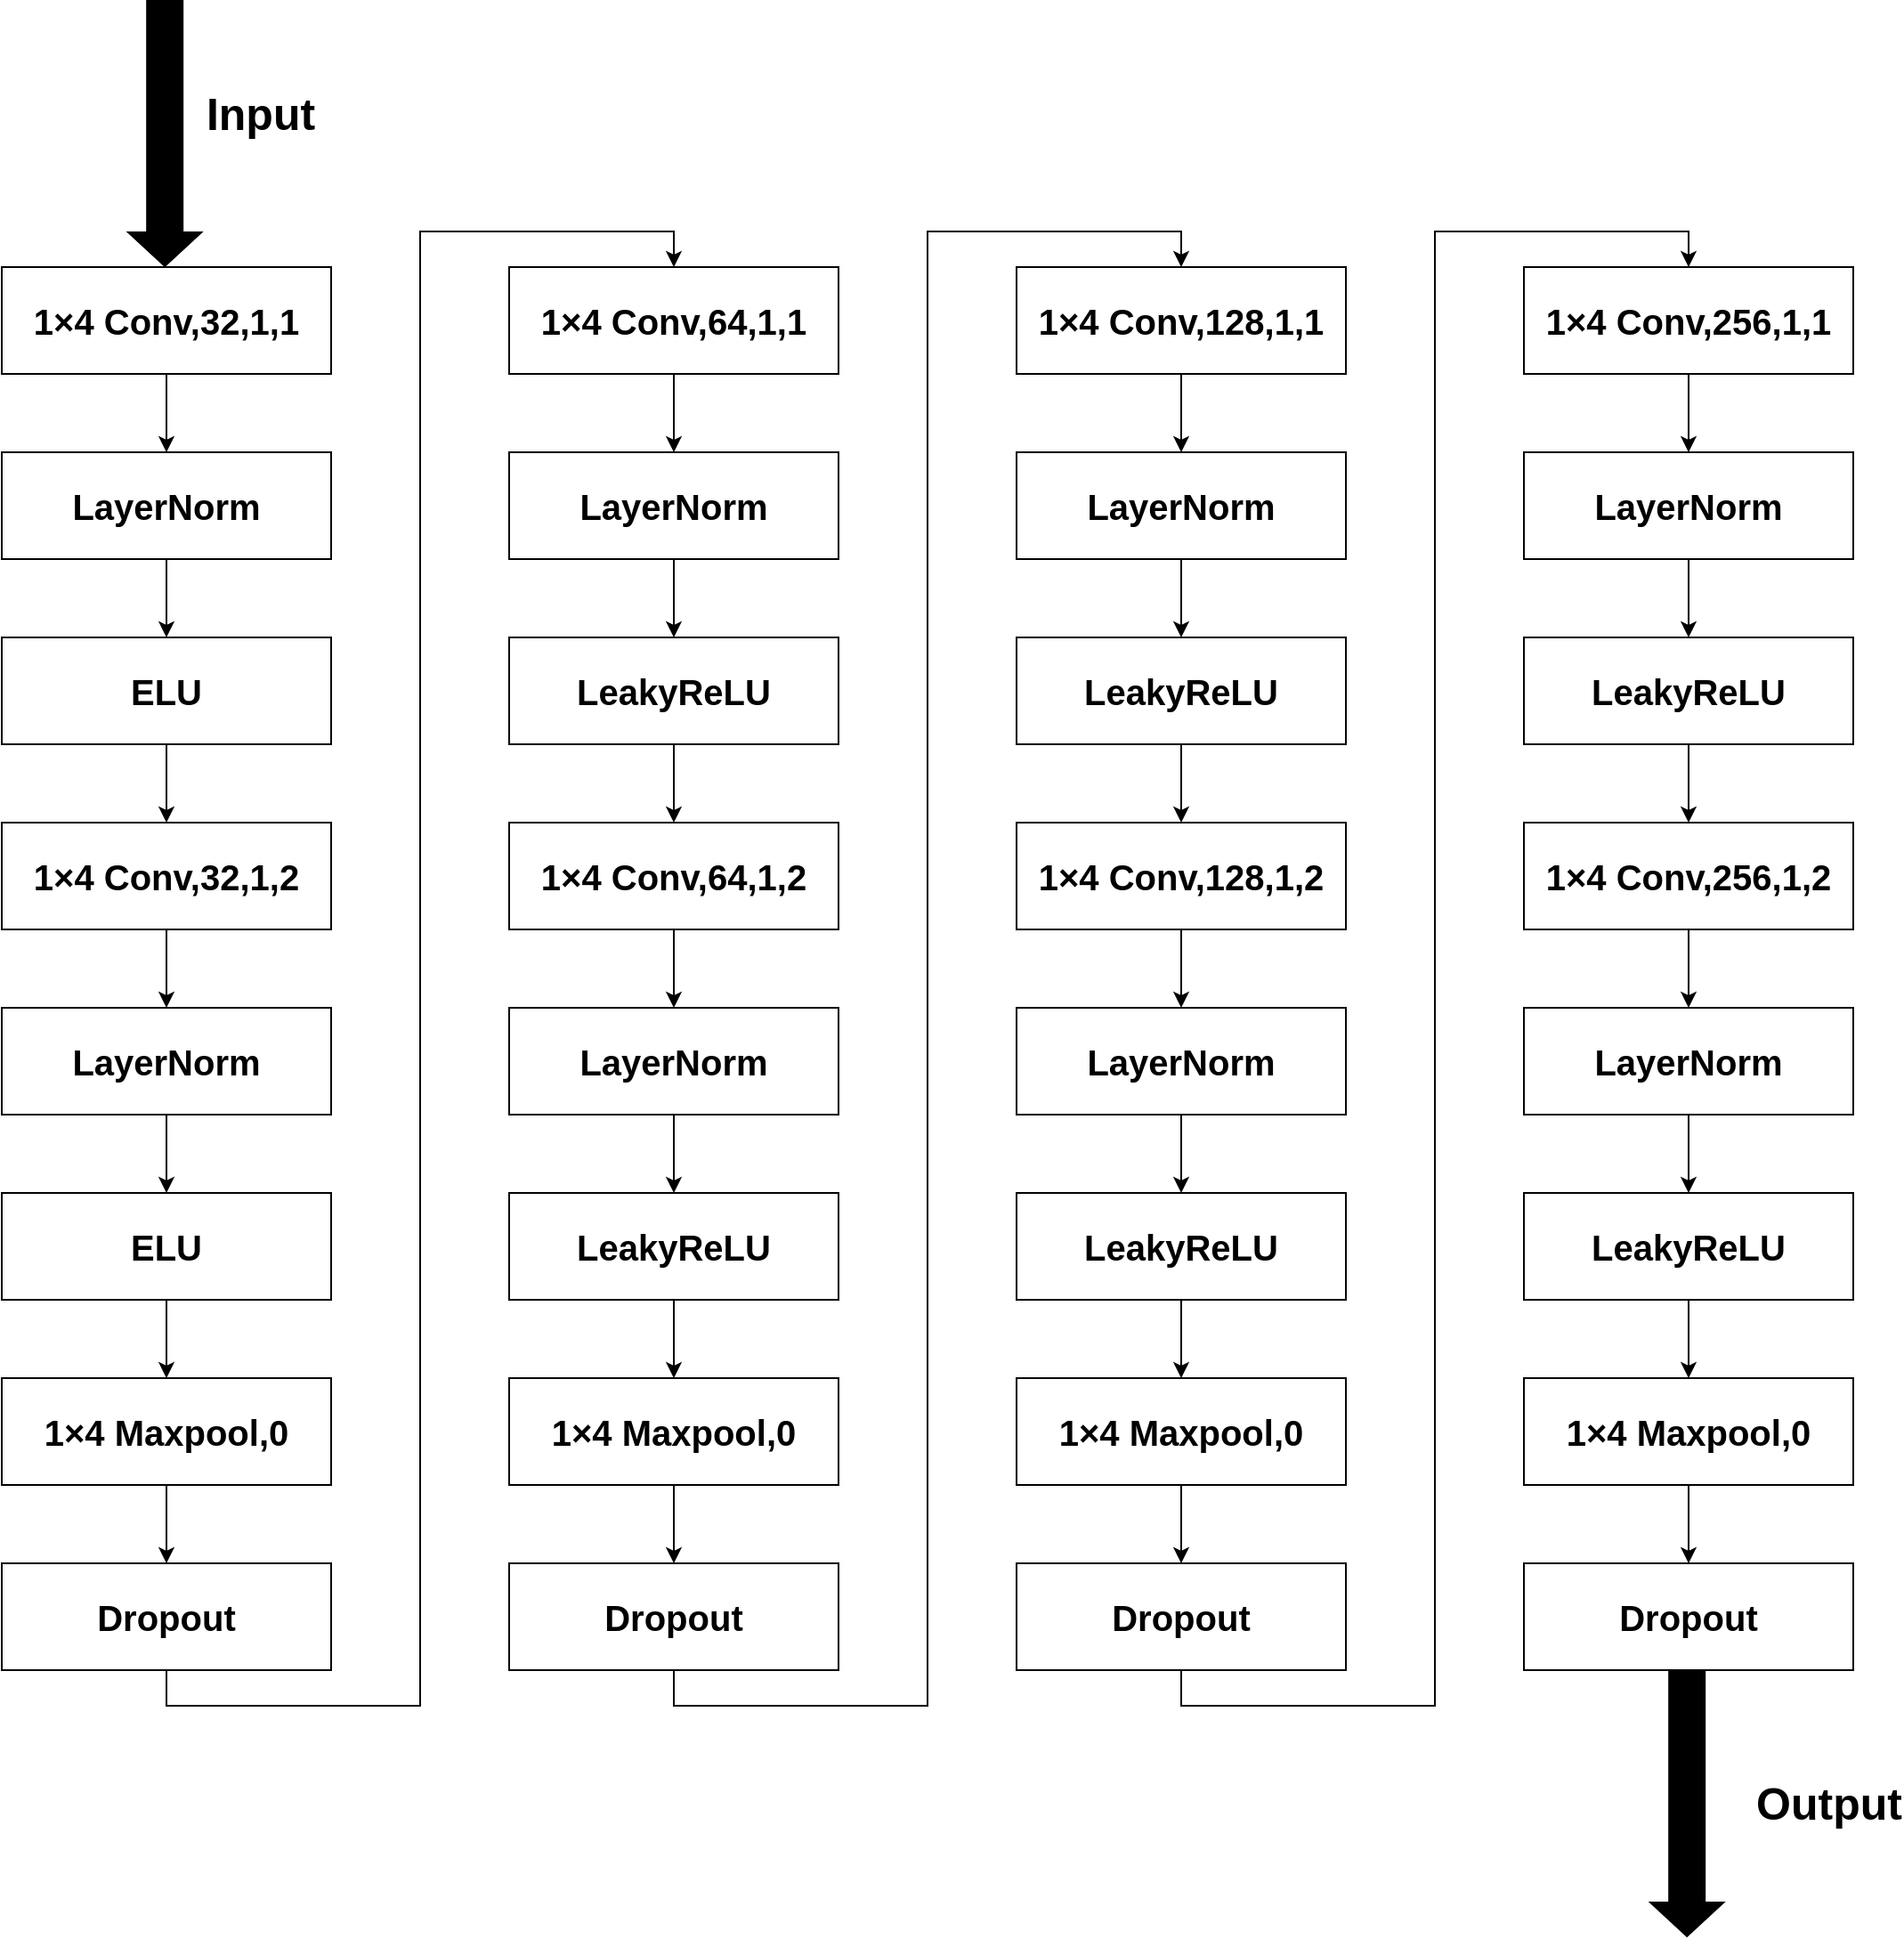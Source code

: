 <mxfile version="24.1.0" type="github">
  <diagram name="第 1 页" id="6DrWbeyX54Hoq6Tx1pMQ">
    <mxGraphModel dx="2100" dy="1478" grid="0" gridSize="10" guides="1" tooltips="1" connect="1" arrows="1" fold="1" page="0" pageScale="1" pageWidth="827" pageHeight="1169" math="0" shadow="0">
      <root>
        <mxCell id="0" />
        <mxCell id="1" parent="0" />
        <mxCell id="KZBWOpLFLfcfZ-j2mW6E-1" value="&lt;b&gt;&lt;font style=&quot;font-size: 20px;&quot;&gt;1&lt;/font&gt;&lt;/b&gt;&lt;span&gt;&lt;b&gt;&lt;font style=&quot;font-size: 20px;&quot;&gt;×&lt;/font&gt;&lt;/b&gt;&lt;/span&gt;&lt;b&gt;&lt;font style=&quot;font-size: 20px;&quot;&gt;4 Conv,32,1,1&lt;/font&gt;&lt;/b&gt;" style="rounded=0;whiteSpace=wrap;html=1;" vertex="1" parent="1">
          <mxGeometry x="29" y="95" width="185" height="60" as="geometry" />
        </mxCell>
        <mxCell id="KZBWOpLFLfcfZ-j2mW6E-10" style="edgeStyle=orthogonalEdgeStyle;rounded=0;orthogonalLoop=1;jettySize=auto;html=1;exitX=0.5;exitY=1;exitDx=0;exitDy=0;entryX=0.5;entryY=0;entryDx=0;entryDy=0;" edge="1" parent="1" source="KZBWOpLFLfcfZ-j2mW6E-2" target="KZBWOpLFLfcfZ-j2mW6E-3">
          <mxGeometry relative="1" as="geometry" />
        </mxCell>
        <mxCell id="KZBWOpLFLfcfZ-j2mW6E-2" value="&lt;b&gt;&lt;font style=&quot;font-size: 20px;&quot;&gt;LayerNorm&lt;/font&gt;&lt;/b&gt;" style="rounded=0;whiteSpace=wrap;html=1;" vertex="1" parent="1">
          <mxGeometry x="29" y="199" width="185" height="60" as="geometry" />
        </mxCell>
        <mxCell id="KZBWOpLFLfcfZ-j2mW6E-12" style="edgeStyle=orthogonalEdgeStyle;rounded=0;orthogonalLoop=1;jettySize=auto;html=1;exitX=0.5;exitY=1;exitDx=0;exitDy=0;entryX=0.5;entryY=0;entryDx=0;entryDy=0;" edge="1" parent="1" source="KZBWOpLFLfcfZ-j2mW6E-3" target="KZBWOpLFLfcfZ-j2mW6E-4">
          <mxGeometry relative="1" as="geometry" />
        </mxCell>
        <mxCell id="KZBWOpLFLfcfZ-j2mW6E-3" value="&lt;font style=&quot;font-size: 20px;&quot;&gt;&lt;b&gt;ELU&lt;/b&gt;&lt;/font&gt;" style="rounded=0;whiteSpace=wrap;html=1;" vertex="1" parent="1">
          <mxGeometry x="29" y="303" width="185" height="60" as="geometry" />
        </mxCell>
        <mxCell id="KZBWOpLFLfcfZ-j2mW6E-13" style="edgeStyle=orthogonalEdgeStyle;rounded=0;orthogonalLoop=1;jettySize=auto;html=1;exitX=0.5;exitY=1;exitDx=0;exitDy=0;entryX=0.5;entryY=0;entryDx=0;entryDy=0;" edge="1" parent="1" source="KZBWOpLFLfcfZ-j2mW6E-4" target="KZBWOpLFLfcfZ-j2mW6E-5">
          <mxGeometry relative="1" as="geometry" />
        </mxCell>
        <mxCell id="KZBWOpLFLfcfZ-j2mW6E-4" value="&lt;b&gt;&lt;font style=&quot;font-size: 20px;&quot;&gt;1&lt;/font&gt;&lt;/b&gt;&lt;span&gt;&lt;b&gt;&lt;font style=&quot;font-size: 20px;&quot;&gt;×&lt;/font&gt;&lt;/b&gt;&lt;/span&gt;&lt;b&gt;&lt;font style=&quot;font-size: 20px;&quot;&gt;4 Conv,32,1,2&lt;/font&gt;&lt;/b&gt;" style="rounded=0;whiteSpace=wrap;html=1;" vertex="1" parent="1">
          <mxGeometry x="29" y="407" width="185" height="60" as="geometry" />
        </mxCell>
        <mxCell id="KZBWOpLFLfcfZ-j2mW6E-14" style="edgeStyle=orthogonalEdgeStyle;rounded=0;orthogonalLoop=1;jettySize=auto;html=1;exitX=0.5;exitY=1;exitDx=0;exitDy=0;entryX=0.5;entryY=0;entryDx=0;entryDy=0;" edge="1" parent="1" source="KZBWOpLFLfcfZ-j2mW6E-5" target="KZBWOpLFLfcfZ-j2mW6E-6">
          <mxGeometry relative="1" as="geometry" />
        </mxCell>
        <mxCell id="KZBWOpLFLfcfZ-j2mW6E-5" value="&lt;b&gt;&lt;font style=&quot;font-size: 20px;&quot;&gt;LayerNorm&lt;/font&gt;&lt;/b&gt;" style="rounded=0;whiteSpace=wrap;html=1;" vertex="1" parent="1">
          <mxGeometry x="29" y="511" width="185" height="60" as="geometry" />
        </mxCell>
        <mxCell id="KZBWOpLFLfcfZ-j2mW6E-15" style="edgeStyle=orthogonalEdgeStyle;rounded=0;orthogonalLoop=1;jettySize=auto;html=1;exitX=0.5;exitY=1;exitDx=0;exitDy=0;entryX=0.5;entryY=0;entryDx=0;entryDy=0;" edge="1" parent="1" source="KZBWOpLFLfcfZ-j2mW6E-6" target="KZBWOpLFLfcfZ-j2mW6E-7">
          <mxGeometry relative="1" as="geometry" />
        </mxCell>
        <mxCell id="KZBWOpLFLfcfZ-j2mW6E-6" value="&lt;font style=&quot;font-size: 20px;&quot;&gt;&lt;b&gt;ELU&lt;/b&gt;&lt;/font&gt;" style="rounded=0;whiteSpace=wrap;html=1;" vertex="1" parent="1">
          <mxGeometry x="29" y="615" width="185" height="60" as="geometry" />
        </mxCell>
        <mxCell id="KZBWOpLFLfcfZ-j2mW6E-16" style="edgeStyle=orthogonalEdgeStyle;rounded=0;orthogonalLoop=1;jettySize=auto;html=1;exitX=0.5;exitY=1;exitDx=0;exitDy=0;entryX=0.5;entryY=0;entryDx=0;entryDy=0;" edge="1" parent="1" source="KZBWOpLFLfcfZ-j2mW6E-7" target="KZBWOpLFLfcfZ-j2mW6E-8">
          <mxGeometry relative="1" as="geometry" />
        </mxCell>
        <mxCell id="KZBWOpLFLfcfZ-j2mW6E-7" value="&lt;b&gt;&lt;font style=&quot;font-size: 20px;&quot;&gt;1&lt;/font&gt;&lt;/b&gt;&lt;span&gt;&lt;b&gt;&lt;font style=&quot;font-size: 20px;&quot;&gt;×&lt;/font&gt;&lt;/b&gt;&lt;/span&gt;&lt;b&gt;&lt;font style=&quot;font-size: 20px;&quot;&gt;4 Maxpool,0&lt;/font&gt;&lt;/b&gt;" style="rounded=0;whiteSpace=wrap;html=1;" vertex="1" parent="1">
          <mxGeometry x="29" y="719" width="185" height="60" as="geometry" />
        </mxCell>
        <mxCell id="KZBWOpLFLfcfZ-j2mW6E-63" style="edgeStyle=orthogonalEdgeStyle;rounded=0;orthogonalLoop=1;jettySize=auto;html=1;exitX=0.5;exitY=1;exitDx=0;exitDy=0;entryX=0.5;entryY=0;entryDx=0;entryDy=0;" edge="1" parent="1" source="KZBWOpLFLfcfZ-j2mW6E-8" target="KZBWOpLFLfcfZ-j2mW6E-17">
          <mxGeometry relative="1" as="geometry" />
        </mxCell>
        <mxCell id="KZBWOpLFLfcfZ-j2mW6E-8" value="&lt;b&gt;&lt;font style=&quot;font-size: 20px;&quot;&gt;Dropout&lt;/font&gt;&lt;/b&gt;" style="rounded=0;whiteSpace=wrap;html=1;" vertex="1" parent="1">
          <mxGeometry x="29" y="823" width="185" height="60" as="geometry" />
        </mxCell>
        <mxCell id="KZBWOpLFLfcfZ-j2mW6E-9" value="" style="endArrow=classic;html=1;rounded=0;exitX=0.5;exitY=1;exitDx=0;exitDy=0;" edge="1" parent="1" source="KZBWOpLFLfcfZ-j2mW6E-1" target="KZBWOpLFLfcfZ-j2mW6E-2">
          <mxGeometry width="50" height="50" relative="1" as="geometry">
            <mxPoint x="487" y="474" as="sourcePoint" />
            <mxPoint x="537" y="424" as="targetPoint" />
          </mxGeometry>
        </mxCell>
        <mxCell id="KZBWOpLFLfcfZ-j2mW6E-17" value="&lt;b&gt;&lt;font style=&quot;font-size: 20px;&quot;&gt;1&lt;/font&gt;&lt;/b&gt;&lt;span&gt;&lt;b&gt;&lt;font style=&quot;font-size: 20px;&quot;&gt;×&lt;/font&gt;&lt;/b&gt;&lt;/span&gt;&lt;b&gt;&lt;font style=&quot;font-size: 20px;&quot;&gt;4 Conv,64,1,1&lt;/font&gt;&lt;/b&gt;" style="rounded=0;whiteSpace=wrap;html=1;" vertex="1" parent="1">
          <mxGeometry x="314" y="95" width="185" height="60" as="geometry" />
        </mxCell>
        <mxCell id="KZBWOpLFLfcfZ-j2mW6E-18" style="edgeStyle=orthogonalEdgeStyle;rounded=0;orthogonalLoop=1;jettySize=auto;html=1;exitX=0.5;exitY=1;exitDx=0;exitDy=0;entryX=0.5;entryY=0;entryDx=0;entryDy=0;" edge="1" parent="1" source="KZBWOpLFLfcfZ-j2mW6E-19" target="KZBWOpLFLfcfZ-j2mW6E-21">
          <mxGeometry relative="1" as="geometry" />
        </mxCell>
        <mxCell id="KZBWOpLFLfcfZ-j2mW6E-19" value="&lt;b&gt;&lt;font style=&quot;font-size: 20px;&quot;&gt;LayerNorm&lt;/font&gt;&lt;/b&gt;" style="rounded=0;whiteSpace=wrap;html=1;" vertex="1" parent="1">
          <mxGeometry x="314" y="199" width="185" height="60" as="geometry" />
        </mxCell>
        <mxCell id="KZBWOpLFLfcfZ-j2mW6E-20" style="edgeStyle=orthogonalEdgeStyle;rounded=0;orthogonalLoop=1;jettySize=auto;html=1;exitX=0.5;exitY=1;exitDx=0;exitDy=0;entryX=0.5;entryY=0;entryDx=0;entryDy=0;" edge="1" parent="1" source="KZBWOpLFLfcfZ-j2mW6E-21" target="KZBWOpLFLfcfZ-j2mW6E-23">
          <mxGeometry relative="1" as="geometry" />
        </mxCell>
        <mxCell id="KZBWOpLFLfcfZ-j2mW6E-21" value="&lt;b style=&quot;font-size: 20px;&quot;&gt;LeakyReLU&lt;/b&gt;" style="rounded=0;whiteSpace=wrap;html=1;" vertex="1" parent="1">
          <mxGeometry x="314" y="303" width="185" height="60" as="geometry" />
        </mxCell>
        <mxCell id="KZBWOpLFLfcfZ-j2mW6E-22" style="edgeStyle=orthogonalEdgeStyle;rounded=0;orthogonalLoop=1;jettySize=auto;html=1;exitX=0.5;exitY=1;exitDx=0;exitDy=0;entryX=0.5;entryY=0;entryDx=0;entryDy=0;" edge="1" parent="1" source="KZBWOpLFLfcfZ-j2mW6E-23" target="KZBWOpLFLfcfZ-j2mW6E-25">
          <mxGeometry relative="1" as="geometry" />
        </mxCell>
        <mxCell id="KZBWOpLFLfcfZ-j2mW6E-23" value="&lt;b&gt;&lt;font style=&quot;font-size: 20px;&quot;&gt;1&lt;/font&gt;&lt;/b&gt;&lt;span&gt;&lt;b&gt;&lt;font style=&quot;font-size: 20px;&quot;&gt;×&lt;/font&gt;&lt;/b&gt;&lt;/span&gt;&lt;b&gt;&lt;font style=&quot;font-size: 20px;&quot;&gt;4 Conv,64,1,2&lt;/font&gt;&lt;/b&gt;" style="rounded=0;whiteSpace=wrap;html=1;" vertex="1" parent="1">
          <mxGeometry x="314" y="407" width="185" height="60" as="geometry" />
        </mxCell>
        <mxCell id="KZBWOpLFLfcfZ-j2mW6E-24" style="edgeStyle=orthogonalEdgeStyle;rounded=0;orthogonalLoop=1;jettySize=auto;html=1;exitX=0.5;exitY=1;exitDx=0;exitDy=0;entryX=0.5;entryY=0;entryDx=0;entryDy=0;" edge="1" parent="1" source="KZBWOpLFLfcfZ-j2mW6E-25" target="KZBWOpLFLfcfZ-j2mW6E-27">
          <mxGeometry relative="1" as="geometry" />
        </mxCell>
        <mxCell id="KZBWOpLFLfcfZ-j2mW6E-25" value="&lt;b&gt;&lt;font style=&quot;font-size: 20px;&quot;&gt;LayerNorm&lt;/font&gt;&lt;/b&gt;" style="rounded=0;whiteSpace=wrap;html=1;" vertex="1" parent="1">
          <mxGeometry x="314" y="511" width="185" height="60" as="geometry" />
        </mxCell>
        <mxCell id="KZBWOpLFLfcfZ-j2mW6E-26" style="edgeStyle=orthogonalEdgeStyle;rounded=0;orthogonalLoop=1;jettySize=auto;html=1;exitX=0.5;exitY=1;exitDx=0;exitDy=0;entryX=0.5;entryY=0;entryDx=0;entryDy=0;" edge="1" parent="1" source="KZBWOpLFLfcfZ-j2mW6E-27" target="KZBWOpLFLfcfZ-j2mW6E-29">
          <mxGeometry relative="1" as="geometry" />
        </mxCell>
        <mxCell id="KZBWOpLFLfcfZ-j2mW6E-27" value="&lt;b style=&quot;font-size: 20px;&quot;&gt;LeakyReLU&lt;/b&gt;" style="rounded=0;whiteSpace=wrap;html=1;" vertex="1" parent="1">
          <mxGeometry x="314" y="615" width="185" height="60" as="geometry" />
        </mxCell>
        <mxCell id="KZBWOpLFLfcfZ-j2mW6E-28" style="edgeStyle=orthogonalEdgeStyle;rounded=0;orthogonalLoop=1;jettySize=auto;html=1;exitX=0.5;exitY=1;exitDx=0;exitDy=0;entryX=0.5;entryY=0;entryDx=0;entryDy=0;" edge="1" parent="1" source="KZBWOpLFLfcfZ-j2mW6E-29" target="KZBWOpLFLfcfZ-j2mW6E-30">
          <mxGeometry relative="1" as="geometry" />
        </mxCell>
        <mxCell id="KZBWOpLFLfcfZ-j2mW6E-29" value="&lt;b&gt;&lt;font style=&quot;font-size: 20px;&quot;&gt;1&lt;/font&gt;&lt;/b&gt;&lt;span&gt;&lt;b&gt;&lt;font style=&quot;font-size: 20px;&quot;&gt;×&lt;/font&gt;&lt;/b&gt;&lt;/span&gt;&lt;b&gt;&lt;font style=&quot;font-size: 20px;&quot;&gt;4 Maxpool,0&lt;/font&gt;&lt;/b&gt;" style="rounded=0;whiteSpace=wrap;html=1;" vertex="1" parent="1">
          <mxGeometry x="314" y="719" width="185" height="60" as="geometry" />
        </mxCell>
        <mxCell id="KZBWOpLFLfcfZ-j2mW6E-64" style="edgeStyle=orthogonalEdgeStyle;rounded=0;orthogonalLoop=1;jettySize=auto;html=1;exitX=0.5;exitY=1;exitDx=0;exitDy=0;entryX=0.5;entryY=0;entryDx=0;entryDy=0;" edge="1" parent="1" source="KZBWOpLFLfcfZ-j2mW6E-30" target="KZBWOpLFLfcfZ-j2mW6E-32">
          <mxGeometry relative="1" as="geometry" />
        </mxCell>
        <mxCell id="KZBWOpLFLfcfZ-j2mW6E-30" value="&lt;b&gt;&lt;font style=&quot;font-size: 20px;&quot;&gt;Dropout&lt;/font&gt;&lt;/b&gt;" style="rounded=0;whiteSpace=wrap;html=1;" vertex="1" parent="1">
          <mxGeometry x="314" y="823" width="185" height="60" as="geometry" />
        </mxCell>
        <mxCell id="KZBWOpLFLfcfZ-j2mW6E-31" value="" style="endArrow=classic;html=1;rounded=0;exitX=0.5;exitY=1;exitDx=0;exitDy=0;" edge="1" parent="1" source="KZBWOpLFLfcfZ-j2mW6E-17" target="KZBWOpLFLfcfZ-j2mW6E-19">
          <mxGeometry width="50" height="50" relative="1" as="geometry">
            <mxPoint x="772" y="474" as="sourcePoint" />
            <mxPoint x="822" y="424" as="targetPoint" />
          </mxGeometry>
        </mxCell>
        <mxCell id="KZBWOpLFLfcfZ-j2mW6E-32" value="&lt;b&gt;&lt;font style=&quot;font-size: 20px;&quot;&gt;1&lt;/font&gt;&lt;/b&gt;&lt;span&gt;&lt;b&gt;&lt;font style=&quot;font-size: 20px;&quot;&gt;×&lt;/font&gt;&lt;/b&gt;&lt;/span&gt;&lt;b&gt;&lt;font style=&quot;font-size: 20px;&quot;&gt;4 Conv,128,1,1&lt;/font&gt;&lt;/b&gt;" style="rounded=0;whiteSpace=wrap;html=1;" vertex="1" parent="1">
          <mxGeometry x="599" y="95" width="185" height="60" as="geometry" />
        </mxCell>
        <mxCell id="KZBWOpLFLfcfZ-j2mW6E-33" style="edgeStyle=orthogonalEdgeStyle;rounded=0;orthogonalLoop=1;jettySize=auto;html=1;exitX=0.5;exitY=1;exitDx=0;exitDy=0;entryX=0.5;entryY=0;entryDx=0;entryDy=0;" edge="1" parent="1" source="KZBWOpLFLfcfZ-j2mW6E-34" target="KZBWOpLFLfcfZ-j2mW6E-36">
          <mxGeometry relative="1" as="geometry" />
        </mxCell>
        <mxCell id="KZBWOpLFLfcfZ-j2mW6E-34" value="&lt;b&gt;&lt;font style=&quot;font-size: 20px;&quot;&gt;LayerNorm&lt;/font&gt;&lt;/b&gt;" style="rounded=0;whiteSpace=wrap;html=1;" vertex="1" parent="1">
          <mxGeometry x="599" y="199" width="185" height="60" as="geometry" />
        </mxCell>
        <mxCell id="KZBWOpLFLfcfZ-j2mW6E-35" style="edgeStyle=orthogonalEdgeStyle;rounded=0;orthogonalLoop=1;jettySize=auto;html=1;exitX=0.5;exitY=1;exitDx=0;exitDy=0;entryX=0.5;entryY=0;entryDx=0;entryDy=0;" edge="1" parent="1" source="KZBWOpLFLfcfZ-j2mW6E-36" target="KZBWOpLFLfcfZ-j2mW6E-38">
          <mxGeometry relative="1" as="geometry" />
        </mxCell>
        <mxCell id="KZBWOpLFLfcfZ-j2mW6E-36" value="&lt;b style=&quot;font-size: 20px;&quot;&gt;LeakyReLU&lt;/b&gt;" style="rounded=0;whiteSpace=wrap;html=1;" vertex="1" parent="1">
          <mxGeometry x="599" y="303" width="185" height="60" as="geometry" />
        </mxCell>
        <mxCell id="KZBWOpLFLfcfZ-j2mW6E-37" style="edgeStyle=orthogonalEdgeStyle;rounded=0;orthogonalLoop=1;jettySize=auto;html=1;exitX=0.5;exitY=1;exitDx=0;exitDy=0;entryX=0.5;entryY=0;entryDx=0;entryDy=0;" edge="1" parent="1" source="KZBWOpLFLfcfZ-j2mW6E-38" target="KZBWOpLFLfcfZ-j2mW6E-40">
          <mxGeometry relative="1" as="geometry" />
        </mxCell>
        <mxCell id="KZBWOpLFLfcfZ-j2mW6E-38" value="&lt;b&gt;&lt;font style=&quot;font-size: 20px;&quot;&gt;1&lt;/font&gt;&lt;/b&gt;&lt;span&gt;&lt;b&gt;&lt;font style=&quot;font-size: 20px;&quot;&gt;×&lt;/font&gt;&lt;/b&gt;&lt;/span&gt;&lt;b&gt;&lt;font style=&quot;font-size: 20px;&quot;&gt;4 Conv,128,1,2&lt;/font&gt;&lt;/b&gt;" style="rounded=0;whiteSpace=wrap;html=1;" vertex="1" parent="1">
          <mxGeometry x="599" y="407" width="185" height="60" as="geometry" />
        </mxCell>
        <mxCell id="KZBWOpLFLfcfZ-j2mW6E-39" style="edgeStyle=orthogonalEdgeStyle;rounded=0;orthogonalLoop=1;jettySize=auto;html=1;exitX=0.5;exitY=1;exitDx=0;exitDy=0;entryX=0.5;entryY=0;entryDx=0;entryDy=0;" edge="1" parent="1" source="KZBWOpLFLfcfZ-j2mW6E-40" target="KZBWOpLFLfcfZ-j2mW6E-42">
          <mxGeometry relative="1" as="geometry" />
        </mxCell>
        <mxCell id="KZBWOpLFLfcfZ-j2mW6E-40" value="&lt;b&gt;&lt;font style=&quot;font-size: 20px;&quot;&gt;LayerNorm&lt;/font&gt;&lt;/b&gt;" style="rounded=0;whiteSpace=wrap;html=1;" vertex="1" parent="1">
          <mxGeometry x="599" y="511" width="185" height="60" as="geometry" />
        </mxCell>
        <mxCell id="KZBWOpLFLfcfZ-j2mW6E-41" style="edgeStyle=orthogonalEdgeStyle;rounded=0;orthogonalLoop=1;jettySize=auto;html=1;exitX=0.5;exitY=1;exitDx=0;exitDy=0;entryX=0.5;entryY=0;entryDx=0;entryDy=0;" edge="1" parent="1" source="KZBWOpLFLfcfZ-j2mW6E-42" target="KZBWOpLFLfcfZ-j2mW6E-44">
          <mxGeometry relative="1" as="geometry" />
        </mxCell>
        <mxCell id="KZBWOpLFLfcfZ-j2mW6E-42" value="&lt;b style=&quot;font-size: 20px;&quot;&gt;LeakyReLU&lt;/b&gt;" style="rounded=0;whiteSpace=wrap;html=1;" vertex="1" parent="1">
          <mxGeometry x="599" y="615" width="185" height="60" as="geometry" />
        </mxCell>
        <mxCell id="KZBWOpLFLfcfZ-j2mW6E-43" style="edgeStyle=orthogonalEdgeStyle;rounded=0;orthogonalLoop=1;jettySize=auto;html=1;exitX=0.5;exitY=1;exitDx=0;exitDy=0;entryX=0.5;entryY=0;entryDx=0;entryDy=0;" edge="1" parent="1" source="KZBWOpLFLfcfZ-j2mW6E-44" target="KZBWOpLFLfcfZ-j2mW6E-45">
          <mxGeometry relative="1" as="geometry" />
        </mxCell>
        <mxCell id="KZBWOpLFLfcfZ-j2mW6E-44" value="&lt;b&gt;&lt;font style=&quot;font-size: 20px;&quot;&gt;1&lt;/font&gt;&lt;/b&gt;&lt;span&gt;&lt;b&gt;&lt;font style=&quot;font-size: 20px;&quot;&gt;×&lt;/font&gt;&lt;/b&gt;&lt;/span&gt;&lt;b&gt;&lt;font style=&quot;font-size: 20px;&quot;&gt;4 Maxpool,0&lt;/font&gt;&lt;/b&gt;" style="rounded=0;whiteSpace=wrap;html=1;" vertex="1" parent="1">
          <mxGeometry x="599" y="719" width="185" height="60" as="geometry" />
        </mxCell>
        <mxCell id="KZBWOpLFLfcfZ-j2mW6E-65" style="edgeStyle=orthogonalEdgeStyle;rounded=0;orthogonalLoop=1;jettySize=auto;html=1;exitX=0.5;exitY=1;exitDx=0;exitDy=0;entryX=0.5;entryY=0;entryDx=0;entryDy=0;" edge="1" parent="1" source="KZBWOpLFLfcfZ-j2mW6E-45" target="KZBWOpLFLfcfZ-j2mW6E-47">
          <mxGeometry relative="1" as="geometry" />
        </mxCell>
        <mxCell id="KZBWOpLFLfcfZ-j2mW6E-45" value="&lt;b&gt;&lt;font style=&quot;font-size: 20px;&quot;&gt;Dropout&lt;/font&gt;&lt;/b&gt;" style="rounded=0;whiteSpace=wrap;html=1;" vertex="1" parent="1">
          <mxGeometry x="599" y="823" width="185" height="60" as="geometry" />
        </mxCell>
        <mxCell id="KZBWOpLFLfcfZ-j2mW6E-46" value="" style="endArrow=classic;html=1;rounded=0;exitX=0.5;exitY=1;exitDx=0;exitDy=0;" edge="1" parent="1" source="KZBWOpLFLfcfZ-j2mW6E-32" target="KZBWOpLFLfcfZ-j2mW6E-34">
          <mxGeometry width="50" height="50" relative="1" as="geometry">
            <mxPoint x="1057" y="474" as="sourcePoint" />
            <mxPoint x="1107" y="424" as="targetPoint" />
          </mxGeometry>
        </mxCell>
        <mxCell id="KZBWOpLFLfcfZ-j2mW6E-47" value="&lt;b&gt;&lt;font style=&quot;font-size: 20px;&quot;&gt;1&lt;/font&gt;&lt;/b&gt;&lt;span&gt;&lt;b&gt;&lt;font style=&quot;font-size: 20px;&quot;&gt;×&lt;/font&gt;&lt;/b&gt;&lt;/span&gt;&lt;b&gt;&lt;font style=&quot;font-size: 20px;&quot;&gt;4 Conv,256,1,1&lt;/font&gt;&lt;/b&gt;" style="rounded=0;whiteSpace=wrap;html=1;" vertex="1" parent="1">
          <mxGeometry x="884" y="95" width="185" height="60" as="geometry" />
        </mxCell>
        <mxCell id="KZBWOpLFLfcfZ-j2mW6E-48" style="edgeStyle=orthogonalEdgeStyle;rounded=0;orthogonalLoop=1;jettySize=auto;html=1;exitX=0.5;exitY=1;exitDx=0;exitDy=0;entryX=0.5;entryY=0;entryDx=0;entryDy=0;" edge="1" parent="1" source="KZBWOpLFLfcfZ-j2mW6E-49" target="KZBWOpLFLfcfZ-j2mW6E-51">
          <mxGeometry relative="1" as="geometry" />
        </mxCell>
        <mxCell id="KZBWOpLFLfcfZ-j2mW6E-49" value="&lt;b&gt;&lt;font style=&quot;font-size: 20px;&quot;&gt;LayerNorm&lt;/font&gt;&lt;/b&gt;" style="rounded=0;whiteSpace=wrap;html=1;" vertex="1" parent="1">
          <mxGeometry x="884" y="199" width="185" height="60" as="geometry" />
        </mxCell>
        <mxCell id="KZBWOpLFLfcfZ-j2mW6E-50" style="edgeStyle=orthogonalEdgeStyle;rounded=0;orthogonalLoop=1;jettySize=auto;html=1;exitX=0.5;exitY=1;exitDx=0;exitDy=0;entryX=0.5;entryY=0;entryDx=0;entryDy=0;" edge="1" parent="1" source="KZBWOpLFLfcfZ-j2mW6E-51" target="KZBWOpLFLfcfZ-j2mW6E-53">
          <mxGeometry relative="1" as="geometry" />
        </mxCell>
        <mxCell id="KZBWOpLFLfcfZ-j2mW6E-51" value="&lt;b style=&quot;font-size: 20px;&quot;&gt;LeakyReLU&lt;/b&gt;" style="rounded=0;whiteSpace=wrap;html=1;" vertex="1" parent="1">
          <mxGeometry x="884" y="303" width="185" height="60" as="geometry" />
        </mxCell>
        <mxCell id="KZBWOpLFLfcfZ-j2mW6E-52" style="edgeStyle=orthogonalEdgeStyle;rounded=0;orthogonalLoop=1;jettySize=auto;html=1;exitX=0.5;exitY=1;exitDx=0;exitDy=0;entryX=0.5;entryY=0;entryDx=0;entryDy=0;" edge="1" parent="1" source="KZBWOpLFLfcfZ-j2mW6E-53" target="KZBWOpLFLfcfZ-j2mW6E-55">
          <mxGeometry relative="1" as="geometry" />
        </mxCell>
        <mxCell id="KZBWOpLFLfcfZ-j2mW6E-53" value="&lt;b&gt;&lt;font style=&quot;font-size: 20px;&quot;&gt;1&lt;/font&gt;&lt;/b&gt;&lt;span&gt;&lt;b&gt;&lt;font style=&quot;font-size: 20px;&quot;&gt;×&lt;/font&gt;&lt;/b&gt;&lt;/span&gt;&lt;b&gt;&lt;font style=&quot;font-size: 20px;&quot;&gt;4 Conv,256,1,2&lt;/font&gt;&lt;/b&gt;" style="rounded=0;whiteSpace=wrap;html=1;" vertex="1" parent="1">
          <mxGeometry x="884" y="407" width="185" height="60" as="geometry" />
        </mxCell>
        <mxCell id="KZBWOpLFLfcfZ-j2mW6E-54" style="edgeStyle=orthogonalEdgeStyle;rounded=0;orthogonalLoop=1;jettySize=auto;html=1;exitX=0.5;exitY=1;exitDx=0;exitDy=0;entryX=0.5;entryY=0;entryDx=0;entryDy=0;" edge="1" parent="1" source="KZBWOpLFLfcfZ-j2mW6E-55" target="KZBWOpLFLfcfZ-j2mW6E-57">
          <mxGeometry relative="1" as="geometry" />
        </mxCell>
        <mxCell id="KZBWOpLFLfcfZ-j2mW6E-55" value="&lt;b&gt;&lt;font style=&quot;font-size: 20px;&quot;&gt;LayerNorm&lt;/font&gt;&lt;/b&gt;" style="rounded=0;whiteSpace=wrap;html=1;" vertex="1" parent="1">
          <mxGeometry x="884" y="511" width="185" height="60" as="geometry" />
        </mxCell>
        <mxCell id="KZBWOpLFLfcfZ-j2mW6E-56" style="edgeStyle=orthogonalEdgeStyle;rounded=0;orthogonalLoop=1;jettySize=auto;html=1;exitX=0.5;exitY=1;exitDx=0;exitDy=0;entryX=0.5;entryY=0;entryDx=0;entryDy=0;" edge="1" parent="1" source="KZBWOpLFLfcfZ-j2mW6E-57" target="KZBWOpLFLfcfZ-j2mW6E-59">
          <mxGeometry relative="1" as="geometry" />
        </mxCell>
        <mxCell id="KZBWOpLFLfcfZ-j2mW6E-57" value="&lt;b style=&quot;font-size: 20px;&quot;&gt;LeakyReLU&lt;/b&gt;" style="rounded=0;whiteSpace=wrap;html=1;" vertex="1" parent="1">
          <mxGeometry x="884" y="615" width="185" height="60" as="geometry" />
        </mxCell>
        <mxCell id="KZBWOpLFLfcfZ-j2mW6E-58" style="edgeStyle=orthogonalEdgeStyle;rounded=0;orthogonalLoop=1;jettySize=auto;html=1;exitX=0.5;exitY=1;exitDx=0;exitDy=0;entryX=0.5;entryY=0;entryDx=0;entryDy=0;" edge="1" parent="1" source="KZBWOpLFLfcfZ-j2mW6E-59" target="KZBWOpLFLfcfZ-j2mW6E-60">
          <mxGeometry relative="1" as="geometry" />
        </mxCell>
        <mxCell id="KZBWOpLFLfcfZ-j2mW6E-59" value="&lt;b&gt;&lt;font style=&quot;font-size: 20px;&quot;&gt;1&lt;/font&gt;&lt;/b&gt;&lt;span&gt;&lt;b&gt;&lt;font style=&quot;font-size: 20px;&quot;&gt;×&lt;/font&gt;&lt;/b&gt;&lt;/span&gt;&lt;b&gt;&lt;font style=&quot;font-size: 20px;&quot;&gt;4 Maxpool,0&lt;/font&gt;&lt;/b&gt;" style="rounded=0;whiteSpace=wrap;html=1;" vertex="1" parent="1">
          <mxGeometry x="884" y="719" width="185" height="60" as="geometry" />
        </mxCell>
        <mxCell id="KZBWOpLFLfcfZ-j2mW6E-60" value="&lt;b&gt;&lt;font style=&quot;font-size: 20px;&quot;&gt;Dropout&lt;/font&gt;&lt;/b&gt;" style="rounded=0;whiteSpace=wrap;html=1;" vertex="1" parent="1">
          <mxGeometry x="884" y="823" width="185" height="60" as="geometry" />
        </mxCell>
        <mxCell id="KZBWOpLFLfcfZ-j2mW6E-61" value="" style="endArrow=classic;html=1;rounded=0;exitX=0.5;exitY=1;exitDx=0;exitDy=0;" edge="1" parent="1" source="KZBWOpLFLfcfZ-j2mW6E-47" target="KZBWOpLFLfcfZ-j2mW6E-49">
          <mxGeometry width="50" height="50" relative="1" as="geometry">
            <mxPoint x="1342" y="474" as="sourcePoint" />
            <mxPoint x="1392" y="424" as="targetPoint" />
          </mxGeometry>
        </mxCell>
        <mxCell id="KZBWOpLFLfcfZ-j2mW6E-70" value="" style="shape=flexArrow;endArrow=classic;html=1;rounded=0;entryX=0.5;entryY=0;entryDx=0;entryDy=0;exitX=0.5;exitY=1;exitDx=0;exitDy=0;sourcePerimeterSpacing=0;width=20;fillColor=#000000;" edge="1" parent="1">
          <mxGeometry width="50" height="50" relative="1" as="geometry">
            <mxPoint x="975.59" y="883" as="sourcePoint" />
            <mxPoint x="975.59" y="1033" as="targetPoint" />
          </mxGeometry>
        </mxCell>
        <mxCell id="KZBWOpLFLfcfZ-j2mW6E-71" value="" style="shape=flexArrow;endArrow=classic;html=1;rounded=0;entryX=0.5;entryY=0;entryDx=0;entryDy=0;exitX=0.5;exitY=1;exitDx=0;exitDy=0;sourcePerimeterSpacing=0;width=20;fillColor=#000000;" edge="1" parent="1">
          <mxGeometry width="50" height="50" relative="1" as="geometry">
            <mxPoint x="120.59" y="-55" as="sourcePoint" />
            <mxPoint x="120.59" y="95" as="targetPoint" />
          </mxGeometry>
        </mxCell>
        <mxCell id="KZBWOpLFLfcfZ-j2mW6E-72" value="&lt;b&gt;&lt;font style=&quot;font-size: 25px;&quot;&gt;Input&lt;/font&gt;&lt;/b&gt;" style="edgeLabel;html=1;align=center;verticalAlign=middle;resizable=0;points=[];" vertex="1" connectable="0" parent="KZBWOpLFLfcfZ-j2mW6E-71">
          <mxGeometry x="-0.606" y="9" relative="1" as="geometry">
            <mxPoint x="44" y="33" as="offset" />
          </mxGeometry>
        </mxCell>
        <mxCell id="KZBWOpLFLfcfZ-j2mW6E-73" value="&lt;b&gt;&lt;font style=&quot;font-size: 25px;&quot;&gt;Output&lt;/font&gt;&lt;/b&gt;" style="edgeLabel;html=1;align=center;verticalAlign=middle;resizable=0;points=[];" vertex="1" connectable="0" parent="1">
          <mxGeometry x="1041" y="975.001" as="geometry">
            <mxPoint x="14" y="-18" as="offset" />
          </mxGeometry>
        </mxCell>
      </root>
    </mxGraphModel>
  </diagram>
</mxfile>
